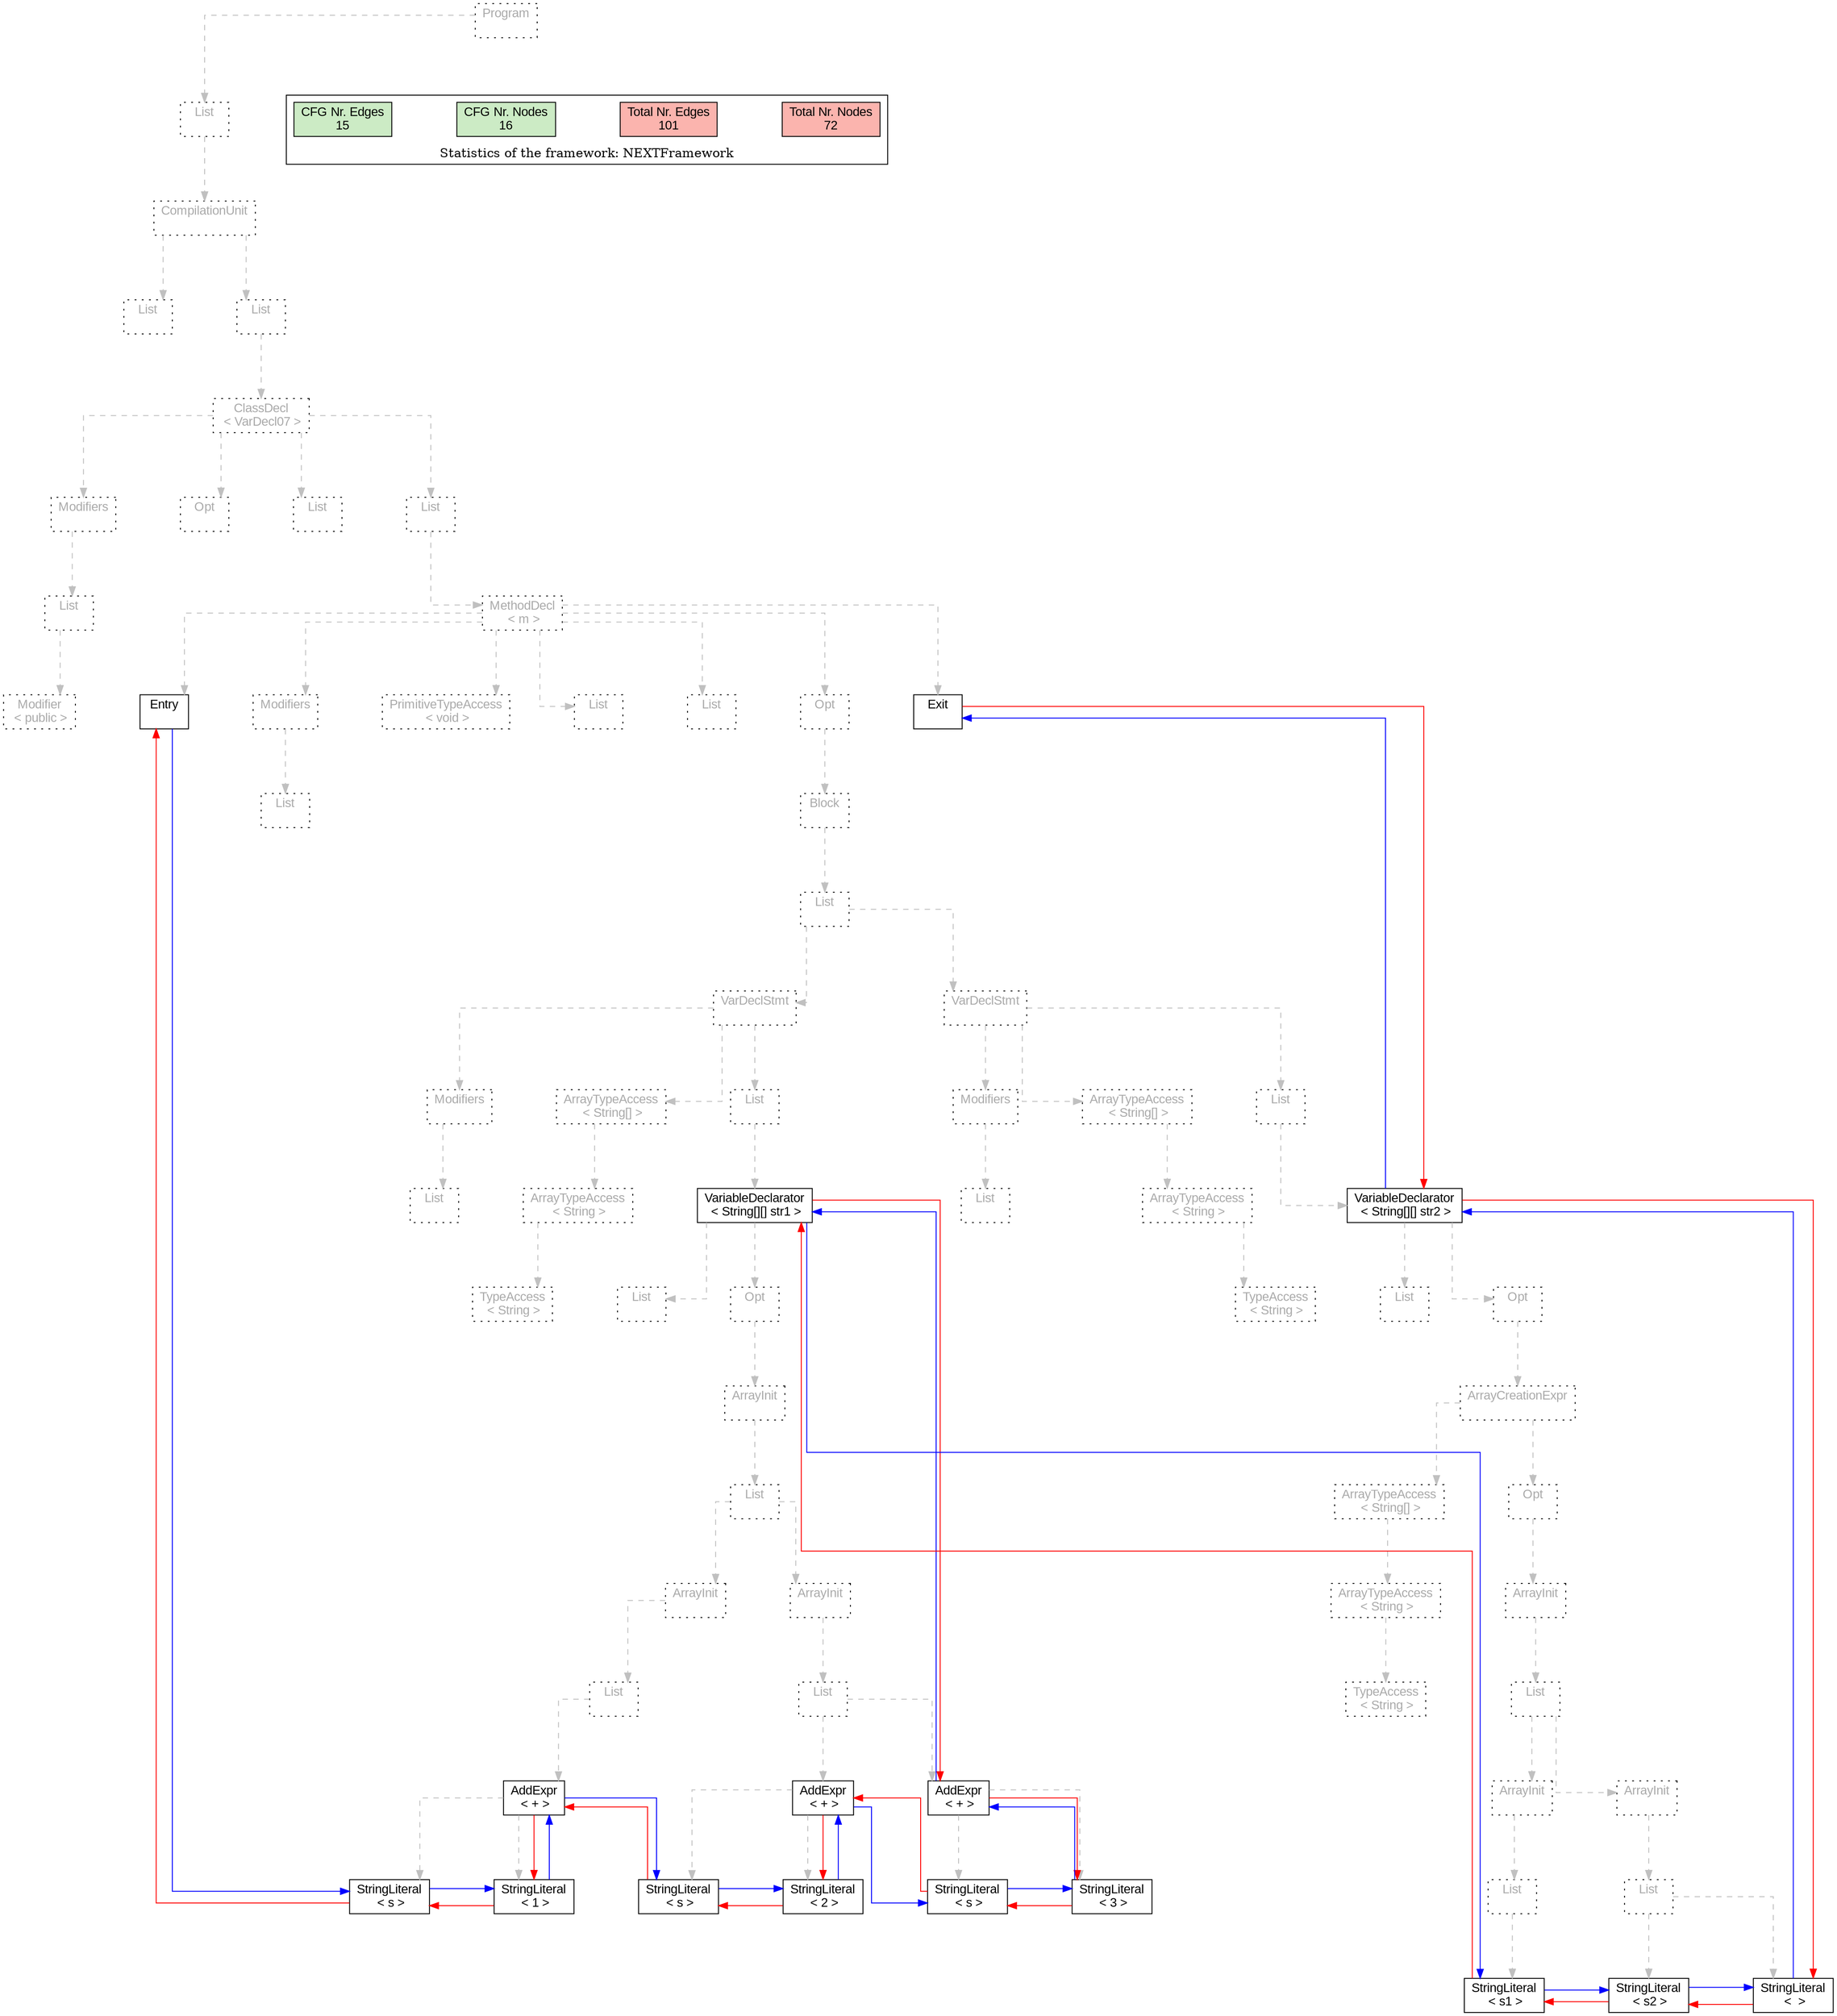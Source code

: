 digraph G {
graph [splines=ortho, nodesep="1", ranksep="1"]
node [shape=rect, fontname=Arial];
{ rank = same; "Program[0]"}
{ rank = same; "List[1]"}
{ rank = same; "CompilationUnit[2]"}
{ rank = same; "List[3]"; "List[4]"}
{ rank = same; "ClassDecl[5]"}
{ rank = same; "Modifiers[6]"; "Opt[9]"; "List[10]"; "List[11]"}
{ rank = same; "List[7]"; "MethodDecl[12]"}
{ rank = same; "Modifier[8]"; "Entry[13]"; "Modifiers[14]"; "PrimitiveTypeAccess[16]"; "List[17]"; "List[18]"; "Opt[19]"; "Exit[20]"}
{ rank = same; "List[15]"; "Block[20]"}
{ rank = same; "List[21]"}
{ rank = same; "VarDeclStmt[22]"; "VarDeclStmt[47]"}
{ rank = same; "Modifiers[23]"; "ArrayTypeAccess[25]"; "List[28]"; "Modifiers[48]"; "ArrayTypeAccess[50]"; "List[53]"}
{ rank = same; "List[24]"; "ArrayTypeAccess[26]"; "VariableDeclarator[29]"; "List[49]"; "ArrayTypeAccess[51]"; "VariableDeclarator[54]"}
{ rank = same; "TypeAccess[27]"; "List[30]"; "Opt[31]"; "TypeAccess[52]"; "List[55]"; "Opt[56]"}
{ rank = same; "ArrayInit[32]"; "ArrayCreationExpr[57]"}
{ rank = same; "List[33]"; "ArrayTypeAccess[58]"; "Opt[61]"}
{ rank = same; "ArrayInit[34]"; "ArrayInit[39]"; "ArrayTypeAccess[59]"; "ArrayInit[62]"}
{ rank = same; "List[35]"; "List[40]"; "TypeAccess[60]"; "List[63]"}
{ rank = same; "AddExpr[36]"; "AddExpr[41]"; "AddExpr[44]"; "ArrayInit[64]"; "ArrayInit[67]"}
{ rank = same; "StringLiteral[37]"; "StringLiteral[38]"; "StringLiteral[42]"; "StringLiteral[43]"; "StringLiteral[45]"; "StringLiteral[46]"; "List[65]"; "List[68]"}
{ rank = same; "StringLiteral[66]"; "StringLiteral[69]"; "StringLiteral[70]"}
"Program[0]" [label="Program\n ", style= dotted   fillcolor="#eeeeee" fontcolor="#aaaaaa"  ]
"List[1]" [label="List\n ", style= dotted   fillcolor="#eeeeee" fontcolor="#aaaaaa"  ]
"CompilationUnit[2]" [label="CompilationUnit\n ", style= dotted   fillcolor="#eeeeee" fontcolor="#aaaaaa"  ]
"List[3]" [label="List\n ", style= dotted   fillcolor="#eeeeee" fontcolor="#aaaaaa"  ]
"List[4]" [label="List\n ", style= dotted   fillcolor="#eeeeee" fontcolor="#aaaaaa"  ]
"ClassDecl[5]" [label="ClassDecl\n < VarDecl07 >", style= dotted   fillcolor="#eeeeee" fontcolor="#aaaaaa"  ]
"Modifiers[6]" [label="Modifiers\n ", style= dotted   fillcolor="#eeeeee" fontcolor="#aaaaaa"  ]
"List[7]" [label="List\n ", style= dotted   fillcolor="#eeeeee" fontcolor="#aaaaaa"  ]
"Modifier[8]" [label="Modifier\n < public >", style= dotted   fillcolor="#eeeeee" fontcolor="#aaaaaa"  ]
"Opt[9]" [label="Opt\n ", style= dotted   fillcolor="#eeeeee" fontcolor="#aaaaaa"  ]
"List[10]" [label="List\n ", style= dotted   fillcolor="#eeeeee" fontcolor="#aaaaaa"  ]
"List[11]" [label="List\n ", style= dotted   fillcolor="#eeeeee" fontcolor="#aaaaaa"  ]
"MethodDecl[12]" [label="MethodDecl\n < m >", style= dotted   fillcolor="#eeeeee" fontcolor="#aaaaaa"  ]
"Entry[13]" [label="Entry\n ", fillcolor=white   style=filled  ]
"Modifiers[14]" [label="Modifiers\n ", style= dotted   fillcolor="#eeeeee" fontcolor="#aaaaaa"  ]
"List[15]" [label="List\n ", style= dotted   fillcolor="#eeeeee" fontcolor="#aaaaaa"  ]
"PrimitiveTypeAccess[16]" [label="PrimitiveTypeAccess\n < void >", style= dotted   fillcolor="#eeeeee" fontcolor="#aaaaaa"  ]
"List[17]" [label="List\n ", style= dotted   fillcolor="#eeeeee" fontcolor="#aaaaaa"  ]
"List[18]" [label="List\n ", style= dotted   fillcolor="#eeeeee" fontcolor="#aaaaaa"  ]
"Opt[19]" [label="Opt\n ", style= dotted   fillcolor="#eeeeee" fontcolor="#aaaaaa"  ]
"Block[20]" [label="Block\n ", style= dotted   fillcolor="#eeeeee" fontcolor="#aaaaaa"  ]
"List[21]" [label="List\n ", style= dotted   fillcolor="#eeeeee" fontcolor="#aaaaaa"  ]
"VarDeclStmt[22]" [label="VarDeclStmt\n ", style= dotted   fillcolor="#eeeeee" fontcolor="#aaaaaa"  ]
"Modifiers[23]" [label="Modifiers\n ", style= dotted   fillcolor="#eeeeee" fontcolor="#aaaaaa"  ]
"List[24]" [label="List\n ", style= dotted   fillcolor="#eeeeee" fontcolor="#aaaaaa"  ]
"ArrayTypeAccess[25]" [label="ArrayTypeAccess\n < String[] >", style= dotted   fillcolor="#eeeeee" fontcolor="#aaaaaa"  ]
"ArrayTypeAccess[26]" [label="ArrayTypeAccess\n < String >", style= dotted   fillcolor="#eeeeee" fontcolor="#aaaaaa"  ]
"TypeAccess[27]" [label="TypeAccess\n < String >", style= dotted   fillcolor="#eeeeee" fontcolor="#aaaaaa"  ]
"List[28]" [label="List\n ", style= dotted   fillcolor="#eeeeee" fontcolor="#aaaaaa"  ]
"VariableDeclarator[29]" [label="VariableDeclarator\n < String[][] str1 >", fillcolor=white   style=filled  ]
"List[30]" [label="List\n ", style= dotted   fillcolor="#eeeeee" fontcolor="#aaaaaa"  ]
"Opt[31]" [label="Opt\n ", style= dotted   fillcolor="#eeeeee" fontcolor="#aaaaaa"  ]
"ArrayInit[32]" [label="ArrayInit\n ", style= dotted   fillcolor="#eeeeee" fontcolor="#aaaaaa"  ]
"List[33]" [label="List\n ", style= dotted   fillcolor="#eeeeee" fontcolor="#aaaaaa"  ]
"ArrayInit[34]" [label="ArrayInit\n ", style= dotted   fillcolor="#eeeeee" fontcolor="#aaaaaa"  ]
"List[35]" [label="List\n ", style= dotted   fillcolor="#eeeeee" fontcolor="#aaaaaa"  ]
"AddExpr[36]" [label="AddExpr\n < + >", fillcolor=white   style=filled  ]
"StringLiteral[37]" [label="StringLiteral\n < s >", fillcolor=white   style=filled  ]
"StringLiteral[38]" [label="StringLiteral\n < 1 >", fillcolor=white   style=filled  ]
"ArrayInit[39]" [label="ArrayInit\n ", style= dotted   fillcolor="#eeeeee" fontcolor="#aaaaaa"  ]
"List[40]" [label="List\n ", style= dotted   fillcolor="#eeeeee" fontcolor="#aaaaaa"  ]
"AddExpr[41]" [label="AddExpr\n < + >", fillcolor=white   style=filled  ]
"StringLiteral[42]" [label="StringLiteral\n < s >", fillcolor=white   style=filled  ]
"StringLiteral[43]" [label="StringLiteral\n < 2 >", fillcolor=white   style=filled  ]
"AddExpr[44]" [label="AddExpr\n < + >", fillcolor=white   style=filled  ]
"StringLiteral[45]" [label="StringLiteral\n < s >", fillcolor=white   style=filled  ]
"StringLiteral[46]" [label="StringLiteral\n < 3 >", fillcolor=white   style=filled  ]
"VarDeclStmt[47]" [label="VarDeclStmt\n ", style= dotted   fillcolor="#eeeeee" fontcolor="#aaaaaa"  ]
"Modifiers[48]" [label="Modifiers\n ", style= dotted   fillcolor="#eeeeee" fontcolor="#aaaaaa"  ]
"List[49]" [label="List\n ", style= dotted   fillcolor="#eeeeee" fontcolor="#aaaaaa"  ]
"ArrayTypeAccess[50]" [label="ArrayTypeAccess\n < String[] >", style= dotted   fillcolor="#eeeeee" fontcolor="#aaaaaa"  ]
"ArrayTypeAccess[51]" [label="ArrayTypeAccess\n < String >", style= dotted   fillcolor="#eeeeee" fontcolor="#aaaaaa"  ]
"TypeAccess[52]" [label="TypeAccess\n < String >", style= dotted   fillcolor="#eeeeee" fontcolor="#aaaaaa"  ]
"List[53]" [label="List\n ", style= dotted   fillcolor="#eeeeee" fontcolor="#aaaaaa"  ]
"VariableDeclarator[54]" [label="VariableDeclarator\n < String[][] str2 >", fillcolor=white   style=filled  ]
"List[55]" [label="List\n ", style= dotted   fillcolor="#eeeeee" fontcolor="#aaaaaa"  ]
"Opt[56]" [label="Opt\n ", style= dotted   fillcolor="#eeeeee" fontcolor="#aaaaaa"  ]
"ArrayCreationExpr[57]" [label="ArrayCreationExpr\n ", style= dotted   fillcolor="#eeeeee" fontcolor="#aaaaaa"  ]
"ArrayTypeAccess[58]" [label="ArrayTypeAccess\n < String[] >", style= dotted   fillcolor="#eeeeee" fontcolor="#aaaaaa"  ]
"ArrayTypeAccess[59]" [label="ArrayTypeAccess\n < String >", style= dotted   fillcolor="#eeeeee" fontcolor="#aaaaaa"  ]
"TypeAccess[60]" [label="TypeAccess\n < String >", style= dotted   fillcolor="#eeeeee" fontcolor="#aaaaaa"  ]
"Opt[61]" [label="Opt\n ", style= dotted   fillcolor="#eeeeee" fontcolor="#aaaaaa"  ]
"ArrayInit[62]" [label="ArrayInit\n ", style= dotted   fillcolor="#eeeeee" fontcolor="#aaaaaa"  ]
"List[63]" [label="List\n ", style= dotted   fillcolor="#eeeeee" fontcolor="#aaaaaa"  ]
"ArrayInit[64]" [label="ArrayInit\n ", style= dotted   fillcolor="#eeeeee" fontcolor="#aaaaaa"  ]
"List[65]" [label="List\n ", style= dotted   fillcolor="#eeeeee" fontcolor="#aaaaaa"  ]
"StringLiteral[66]" [label="StringLiteral\n < s1 >", fillcolor=white   style=filled  ]
"ArrayInit[67]" [label="ArrayInit\n ", style= dotted   fillcolor="#eeeeee" fontcolor="#aaaaaa"  ]
"List[68]" [label="List\n ", style= dotted   fillcolor="#eeeeee" fontcolor="#aaaaaa"  ]
"StringLiteral[69]" [label="StringLiteral\n < s2 >", fillcolor=white   style=filled  ]
"StringLiteral[70]" [label="StringLiteral\n <  >", fillcolor=white   style=filled  ]
"Exit[20]" [label="Exit\n ", fillcolor=white   style=filled  ]
"CompilationUnit[2]" -> "List[3]" [style=dashed, color=gray]
"List[7]" -> "Modifier[8]" [style=dashed, color=gray]
"Modifiers[6]" -> "List[7]" [style=dashed, color=gray]
"ClassDecl[5]" -> "Modifiers[6]" [style=dashed, color=gray]
"ClassDecl[5]" -> "Opt[9]" [style=dashed, color=gray]
"ClassDecl[5]" -> "List[10]" [style=dashed, color=gray]
"MethodDecl[12]" -> "Entry[13]" [style=dashed, color=gray]
"Modifiers[14]" -> "List[15]" [style=dashed, color=gray]
"MethodDecl[12]" -> "Modifiers[14]" [style=dashed, color=gray]
"MethodDecl[12]" -> "PrimitiveTypeAccess[16]" [style=dashed, color=gray]
"MethodDecl[12]" -> "List[17]" [style=dashed, color=gray]
"MethodDecl[12]" -> "List[18]" [style=dashed, color=gray]
"Modifiers[23]" -> "List[24]" [style=dashed, color=gray]
"VarDeclStmt[22]" -> "Modifiers[23]" [style=dashed, color=gray]
"ArrayTypeAccess[26]" -> "TypeAccess[27]" [style=dashed, color=gray]
"ArrayTypeAccess[25]" -> "ArrayTypeAccess[26]" [style=dashed, color=gray]
"VarDeclStmt[22]" -> "ArrayTypeAccess[25]" [style=dashed, color=gray]
"VariableDeclarator[29]" -> "List[30]" [style=dashed, color=gray]
"AddExpr[36]" -> "StringLiteral[37]" [style=dashed, color=gray]
"AddExpr[36]" -> "StringLiteral[38]" [style=dashed, color=gray]
"List[35]" -> "AddExpr[36]" [style=dashed, color=gray]
"ArrayInit[34]" -> "List[35]" [style=dashed, color=gray]
"List[33]" -> "ArrayInit[34]" [style=dashed, color=gray]
"AddExpr[41]" -> "StringLiteral[42]" [style=dashed, color=gray]
"AddExpr[41]" -> "StringLiteral[43]" [style=dashed, color=gray]
"List[40]" -> "AddExpr[41]" [style=dashed, color=gray]
"AddExpr[44]" -> "StringLiteral[45]" [style=dashed, color=gray]
"AddExpr[44]" -> "StringLiteral[46]" [style=dashed, color=gray]
"List[40]" -> "AddExpr[44]" [style=dashed, color=gray]
"ArrayInit[39]" -> "List[40]" [style=dashed, color=gray]
"List[33]" -> "ArrayInit[39]" [style=dashed, color=gray]
"ArrayInit[32]" -> "List[33]" [style=dashed, color=gray]
"Opt[31]" -> "ArrayInit[32]" [style=dashed, color=gray]
"VariableDeclarator[29]" -> "Opt[31]" [style=dashed, color=gray]
"List[28]" -> "VariableDeclarator[29]" [style=dashed, color=gray]
"VarDeclStmt[22]" -> "List[28]" [style=dashed, color=gray]
"List[21]" -> "VarDeclStmt[22]" [style=dashed, color=gray]
"Modifiers[48]" -> "List[49]" [style=dashed, color=gray]
"VarDeclStmt[47]" -> "Modifiers[48]" [style=dashed, color=gray]
"ArrayTypeAccess[51]" -> "TypeAccess[52]" [style=dashed, color=gray]
"ArrayTypeAccess[50]" -> "ArrayTypeAccess[51]" [style=dashed, color=gray]
"VarDeclStmt[47]" -> "ArrayTypeAccess[50]" [style=dashed, color=gray]
"VariableDeclarator[54]" -> "List[55]" [style=dashed, color=gray]
"ArrayTypeAccess[59]" -> "TypeAccess[60]" [style=dashed, color=gray]
"ArrayTypeAccess[58]" -> "ArrayTypeAccess[59]" [style=dashed, color=gray]
"ArrayCreationExpr[57]" -> "ArrayTypeAccess[58]" [style=dashed, color=gray]
"List[65]" -> "StringLiteral[66]" [style=dashed, color=gray]
"ArrayInit[64]" -> "List[65]" [style=dashed, color=gray]
"List[63]" -> "ArrayInit[64]" [style=dashed, color=gray]
"List[68]" -> "StringLiteral[69]" [style=dashed, color=gray]
"List[68]" -> "StringLiteral[70]" [style=dashed, color=gray]
"ArrayInit[67]" -> "List[68]" [style=dashed, color=gray]
"List[63]" -> "ArrayInit[67]" [style=dashed, color=gray]
"ArrayInit[62]" -> "List[63]" [style=dashed, color=gray]
"Opt[61]" -> "ArrayInit[62]" [style=dashed, color=gray]
"ArrayCreationExpr[57]" -> "Opt[61]" [style=dashed, color=gray]
"Opt[56]" -> "ArrayCreationExpr[57]" [style=dashed, color=gray]
"VariableDeclarator[54]" -> "Opt[56]" [style=dashed, color=gray]
"List[53]" -> "VariableDeclarator[54]" [style=dashed, color=gray]
"VarDeclStmt[47]" -> "List[53]" [style=dashed, color=gray]
"List[21]" -> "VarDeclStmt[47]" [style=dashed, color=gray]
"Block[20]" -> "List[21]" [style=dashed, color=gray]
"Opt[19]" -> "Block[20]" [style=dashed, color=gray]
"MethodDecl[12]" -> "Opt[19]" [style=dashed, color=gray]
"MethodDecl[12]" -> "Exit[20]" [style=dashed, color=gray]
"List[11]" -> "MethodDecl[12]" [style=dashed, color=gray]
"ClassDecl[5]" -> "List[11]" [style=dashed, color=gray]
"List[4]" -> "ClassDecl[5]" [style=dashed, color=gray]
"CompilationUnit[2]" -> "List[4]" [style=dashed, color=gray]
"List[1]" -> "CompilationUnit[2]" [style=dashed, color=gray]
"Program[0]" -> "List[1]" [style=dashed, color=gray]
"Exit[20]" -> "VariableDeclarator[54]" [color=red, constraint=false]
"VariableDeclarator[54]" -> "Exit[20]" [color=blue, constraint=false, xlabel=" "] 
"VariableDeclarator[54]" -> "StringLiteral[70]" [color=red, constraint=false]
"StringLiteral[70]" -> "VariableDeclarator[54]" [color=blue, constraint=false, xlabel=" "] 
"StringLiteral[70]" -> "StringLiteral[69]" [color=red, constraint=false]
"StringLiteral[69]" -> "StringLiteral[70]" [color=blue, constraint=false, xlabel=" "] 
"StringLiteral[69]" -> "StringLiteral[66]" [color=red, constraint=false]
"StringLiteral[66]" -> "StringLiteral[69]" [color=blue, constraint=false, xlabel=" "] 
"StringLiteral[66]" -> "VariableDeclarator[29]" [color=red, constraint=false]
"VariableDeclarator[29]" -> "StringLiteral[66]" [color=blue, constraint=false, xlabel=" "] 
"VariableDeclarator[29]" -> "AddExpr[44]" [color=red, constraint=false]
"AddExpr[44]" -> "VariableDeclarator[29]" [color=blue, constraint=false, xlabel=" "] 
"AddExpr[44]" -> "StringLiteral[46]" [color=red, constraint=false]
"StringLiteral[46]" -> "AddExpr[44]" [color=blue, constraint=false, xlabel=" "] 
"StringLiteral[46]" -> "StringLiteral[45]" [color=red, constraint=false]
"StringLiteral[45]" -> "StringLiteral[46]" [color=blue, constraint=false, xlabel=" "] 
"StringLiteral[45]" -> "AddExpr[41]" [color=red, constraint=false]
"AddExpr[41]" -> "StringLiteral[45]" [color=blue, constraint=false, xlabel=" "] 
"AddExpr[41]" -> "StringLiteral[43]" [color=red, constraint=false]
"StringLiteral[43]" -> "AddExpr[41]" [color=blue, constraint=false, xlabel=" "] 
"StringLiteral[43]" -> "StringLiteral[42]" [color=red, constraint=false]
"StringLiteral[42]" -> "StringLiteral[43]" [color=blue, constraint=false, xlabel=" "] 
"StringLiteral[42]" -> "AddExpr[36]" [color=red, constraint=false]
"AddExpr[36]" -> "StringLiteral[42]" [color=blue, constraint=false, xlabel=" "] 
"AddExpr[36]" -> "StringLiteral[38]" [color=red, constraint=false]
"StringLiteral[38]" -> "AddExpr[36]" [color=blue, constraint=false, xlabel=" "] 
"StringLiteral[38]" -> "StringLiteral[37]" [color=red, constraint=false]
"StringLiteral[37]" -> "StringLiteral[38]" [color=blue, constraint=false, xlabel=" "] 
"StringLiteral[37]" -> "Entry[13]" [color=red, constraint=false]
"Entry[13]" -> "StringLiteral[37]" [color=blue, constraint=false, xlabel=" "] 
"List[3]" -> "List[4]" [style=invis]
"Modifiers[6]" -> "Opt[9]" -> "List[10]" -> "List[11]" [style=invis]
"Entry[13]" -> "Modifiers[14]" -> "PrimitiveTypeAccess[16]" -> "List[17]" -> "List[18]" -> "Opt[19]" -> "Exit[20]" [style=invis]
"VarDeclStmt[22]" -> "VarDeclStmt[47]" [style=invis]
"Modifiers[23]" -> "ArrayTypeAccess[25]" -> "List[28]" [style=invis]
"List[30]" -> "Opt[31]" [style=invis]
"ArrayInit[34]" -> "ArrayInit[39]" [style=invis]
"StringLiteral[37]" -> "StringLiteral[38]" [style=invis]
"AddExpr[41]" -> "AddExpr[44]" [style=invis]
"StringLiteral[42]" -> "StringLiteral[43]" [style=invis]
"StringLiteral[45]" -> "StringLiteral[46]" [style=invis]
"Modifiers[48]" -> "ArrayTypeAccess[50]" -> "List[53]" [style=invis]
"List[55]" -> "Opt[56]" [style=invis]
"ArrayTypeAccess[58]" -> "Opt[61]" [style=invis]
"ArrayInit[64]" -> "ArrayInit[67]" [style=invis]
"StringLiteral[69]" -> "StringLiteral[70]" [style=invis]

subgraph cluster_legend {
{node [style=filled, fillcolor=1, colorscheme="pastel13"]
Nodes [label="Total Nr. Nodes
72", fillcolor=1]
Edges [label="Total Nr. Edges
101", fillcolor=1]
NodesCFG [label="CFG Nr. Nodes
16", fillcolor=3]
EdgesCFG [label="CFG Nr. Edges
15", fillcolor=3]
Nodes-> "Program[0]" -> NodesCFG  [style="invis"]
Edges -> "Program[0]" ->EdgesCFG [style="invis"]}
label = "Statistics of the framework: NEXTFramework"
style="solid"
ranksep=0.05
nodesep=0.01
labelloc = b
len=2
}}